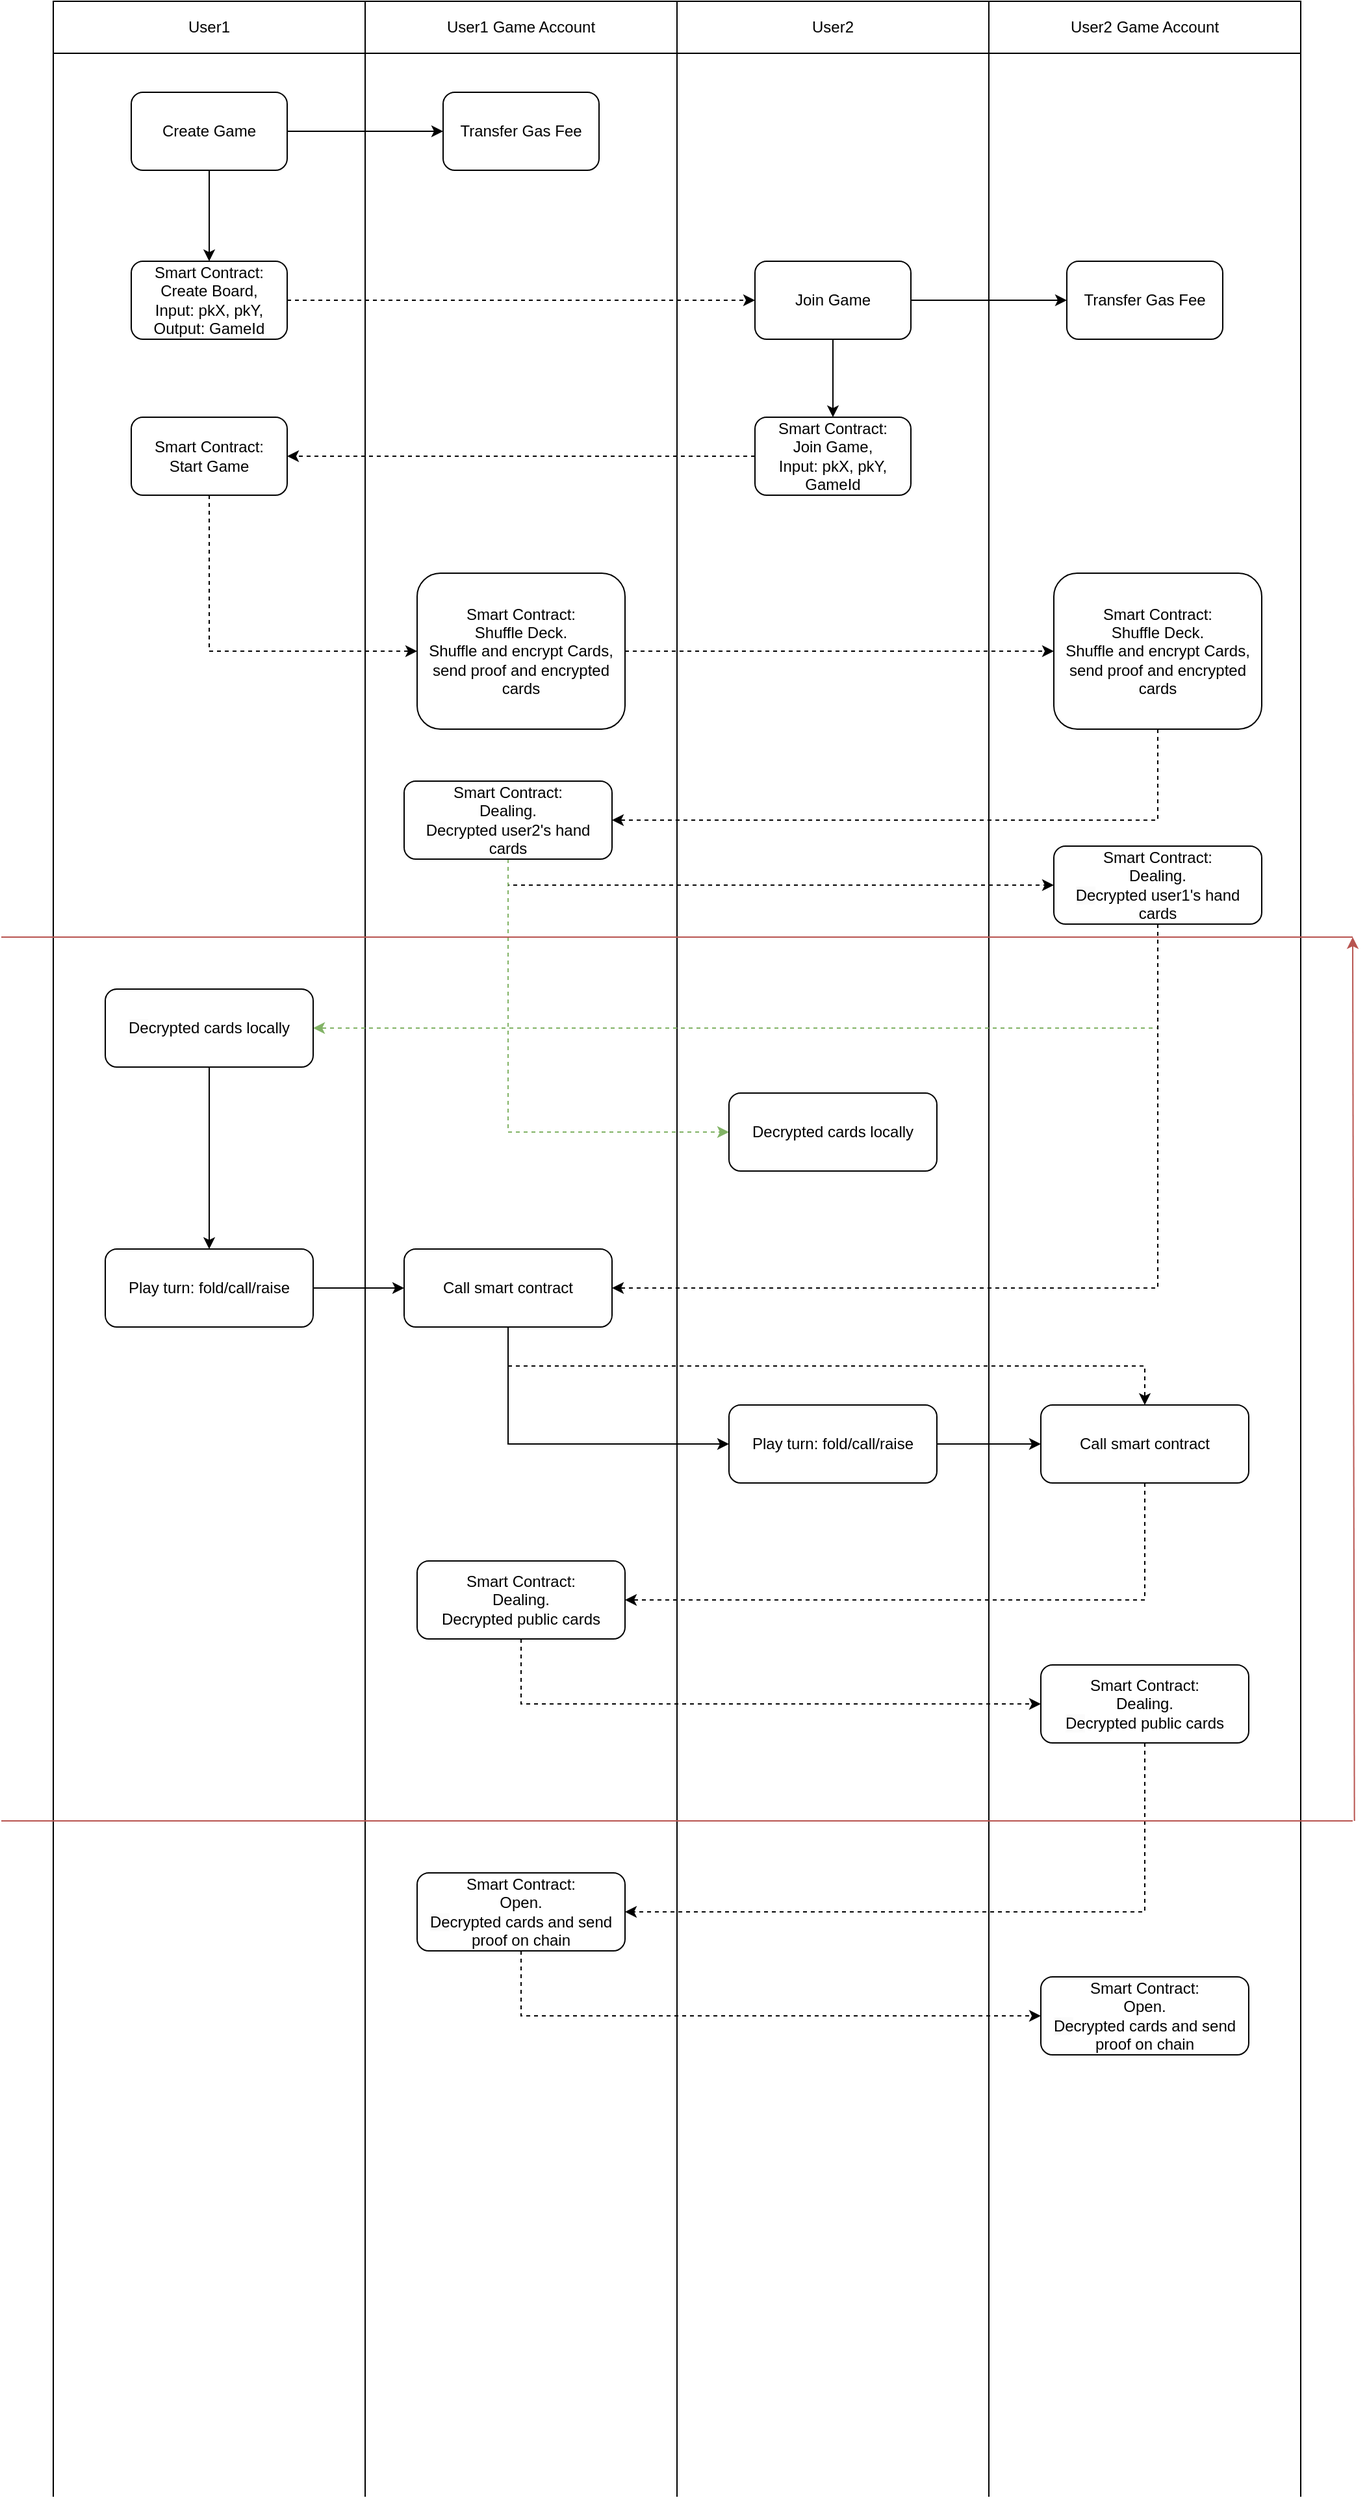 <mxfile version="22.1.11" type="device">
  <diagram name="Page-1" id="7Rp7iIk4cwkabrk9PIKr">
    <mxGraphModel dx="1368" dy="1029" grid="1" gridSize="10" guides="1" tooltips="1" connect="1" arrows="1" fold="1" page="1" pageScale="1" pageWidth="827" pageHeight="1169" math="0" shadow="0">
      <root>
        <mxCell id="0" />
        <mxCell id="1" parent="0" />
        <mxCell id="bbOfw9jiein21ZM9u2ZV-1" value="User1" style="rounded=0;whiteSpace=wrap;html=1;" vertex="1" parent="1">
          <mxGeometry x="80" y="80" width="240" height="40" as="geometry" />
        </mxCell>
        <mxCell id="bbOfw9jiein21ZM9u2ZV-2" value="User1 Game Account" style="rounded=0;whiteSpace=wrap;html=1;" vertex="1" parent="1">
          <mxGeometry x="320" y="80" width="240" height="40" as="geometry" />
        </mxCell>
        <mxCell id="bbOfw9jiein21ZM9u2ZV-3" value="User2" style="rounded=0;whiteSpace=wrap;html=1;" vertex="1" parent="1">
          <mxGeometry x="560" y="80" width="240" height="40" as="geometry" />
        </mxCell>
        <mxCell id="bbOfw9jiein21ZM9u2ZV-4" value="User2 Game Account" style="rounded=0;whiteSpace=wrap;html=1;" vertex="1" parent="1">
          <mxGeometry x="800" y="80" width="240" height="40" as="geometry" />
        </mxCell>
        <mxCell id="bbOfw9jiein21ZM9u2ZV-5" value="" style="endArrow=none;html=1;rounded=0;entryX=0;entryY=1;entryDx=0;entryDy=0;" edge="1" parent="1" target="bbOfw9jiein21ZM9u2ZV-1">
          <mxGeometry width="50" height="50" relative="1" as="geometry">
            <mxPoint x="80" y="2000" as="sourcePoint" />
            <mxPoint x="210" y="370" as="targetPoint" />
          </mxGeometry>
        </mxCell>
        <mxCell id="bbOfw9jiein21ZM9u2ZV-6" value="" style="endArrow=none;html=1;rounded=0;entryX=0;entryY=1;entryDx=0;entryDy=0;" edge="1" parent="1">
          <mxGeometry width="50" height="50" relative="1" as="geometry">
            <mxPoint x="320" y="2000" as="sourcePoint" />
            <mxPoint x="320" y="120" as="targetPoint" />
          </mxGeometry>
        </mxCell>
        <mxCell id="bbOfw9jiein21ZM9u2ZV-7" value="" style="endArrow=none;html=1;rounded=0;entryX=0;entryY=1;entryDx=0;entryDy=0;" edge="1" parent="1">
          <mxGeometry width="50" height="50" relative="1" as="geometry">
            <mxPoint x="560" y="2000" as="sourcePoint" />
            <mxPoint x="560" y="120" as="targetPoint" />
          </mxGeometry>
        </mxCell>
        <mxCell id="bbOfw9jiein21ZM9u2ZV-8" value="" style="endArrow=none;html=1;rounded=0;entryX=0;entryY=1;entryDx=0;entryDy=0;" edge="1" parent="1">
          <mxGeometry width="50" height="50" relative="1" as="geometry">
            <mxPoint x="800" y="2000" as="sourcePoint" />
            <mxPoint x="800" y="120" as="targetPoint" />
          </mxGeometry>
        </mxCell>
        <mxCell id="bbOfw9jiein21ZM9u2ZV-9" value="" style="endArrow=none;html=1;rounded=0;entryX=0;entryY=1;entryDx=0;entryDy=0;" edge="1" parent="1">
          <mxGeometry width="50" height="50" relative="1" as="geometry">
            <mxPoint x="1040" y="2000" as="sourcePoint" />
            <mxPoint x="1040" y="120" as="targetPoint" />
          </mxGeometry>
        </mxCell>
        <mxCell id="bbOfw9jiein21ZM9u2ZV-12" value="" style="edgeStyle=orthogonalEdgeStyle;rounded=0;orthogonalLoop=1;jettySize=auto;html=1;" edge="1" parent="1" source="bbOfw9jiein21ZM9u2ZV-10" target="bbOfw9jiein21ZM9u2ZV-11">
          <mxGeometry relative="1" as="geometry" />
        </mxCell>
        <mxCell id="bbOfw9jiein21ZM9u2ZV-14" value="" style="edgeStyle=orthogonalEdgeStyle;rounded=0;orthogonalLoop=1;jettySize=auto;html=1;" edge="1" parent="1" source="bbOfw9jiein21ZM9u2ZV-10" target="bbOfw9jiein21ZM9u2ZV-13">
          <mxGeometry relative="1" as="geometry" />
        </mxCell>
        <mxCell id="bbOfw9jiein21ZM9u2ZV-10" value="Create Game" style="rounded=1;whiteSpace=wrap;html=1;" vertex="1" parent="1">
          <mxGeometry x="140" y="150" width="120" height="60" as="geometry" />
        </mxCell>
        <mxCell id="bbOfw9jiein21ZM9u2ZV-11" value="Transfer Gas Fee" style="rounded=1;whiteSpace=wrap;html=1;" vertex="1" parent="1">
          <mxGeometry x="380" y="150" width="120" height="60" as="geometry" />
        </mxCell>
        <mxCell id="bbOfw9jiein21ZM9u2ZV-16" value="" style="edgeStyle=orthogonalEdgeStyle;rounded=0;orthogonalLoop=1;jettySize=auto;html=1;dashed=1;" edge="1" parent="1" source="bbOfw9jiein21ZM9u2ZV-13" target="bbOfw9jiein21ZM9u2ZV-15">
          <mxGeometry relative="1" as="geometry" />
        </mxCell>
        <mxCell id="bbOfw9jiein21ZM9u2ZV-13" value="Smart Contract:&lt;br&gt;Create Board,&lt;br&gt;Input: pkX, pkY,&lt;br&gt;Output: GameId" style="rounded=1;whiteSpace=wrap;html=1;" vertex="1" parent="1">
          <mxGeometry x="140" y="280" width="120" height="60" as="geometry" />
        </mxCell>
        <mxCell id="bbOfw9jiein21ZM9u2ZV-18" value="" style="edgeStyle=orthogonalEdgeStyle;rounded=0;orthogonalLoop=1;jettySize=auto;html=1;" edge="1" parent="1" source="bbOfw9jiein21ZM9u2ZV-15" target="bbOfw9jiein21ZM9u2ZV-17">
          <mxGeometry relative="1" as="geometry" />
        </mxCell>
        <mxCell id="bbOfw9jiein21ZM9u2ZV-20" style="edgeStyle=orthogonalEdgeStyle;rounded=0;orthogonalLoop=1;jettySize=auto;html=1;entryX=0.5;entryY=0;entryDx=0;entryDy=0;" edge="1" parent="1" source="bbOfw9jiein21ZM9u2ZV-15" target="bbOfw9jiein21ZM9u2ZV-19">
          <mxGeometry relative="1" as="geometry" />
        </mxCell>
        <mxCell id="bbOfw9jiein21ZM9u2ZV-15" value="Join Game" style="rounded=1;whiteSpace=wrap;html=1;" vertex="1" parent="1">
          <mxGeometry x="620" y="280" width="120" height="60" as="geometry" />
        </mxCell>
        <mxCell id="bbOfw9jiein21ZM9u2ZV-17" value="Transfer Gas Fee" style="rounded=1;whiteSpace=wrap;html=1;" vertex="1" parent="1">
          <mxGeometry x="860" y="280" width="120" height="60" as="geometry" />
        </mxCell>
        <mxCell id="bbOfw9jiein21ZM9u2ZV-22" value="" style="edgeStyle=orthogonalEdgeStyle;rounded=0;orthogonalLoop=1;jettySize=auto;html=1;dashed=1;" edge="1" parent="1" source="bbOfw9jiein21ZM9u2ZV-19" target="bbOfw9jiein21ZM9u2ZV-21">
          <mxGeometry relative="1" as="geometry" />
        </mxCell>
        <mxCell id="bbOfw9jiein21ZM9u2ZV-19" value="Smart Contract:&lt;br&gt;Join Game,&lt;br&gt;Input: pkX, pkY, GameId" style="rounded=1;whiteSpace=wrap;html=1;" vertex="1" parent="1">
          <mxGeometry x="620" y="400" width="120" height="60" as="geometry" />
        </mxCell>
        <mxCell id="bbOfw9jiein21ZM9u2ZV-24" value="" style="edgeStyle=orthogonalEdgeStyle;rounded=0;orthogonalLoop=1;jettySize=auto;html=1;dashed=1;" edge="1" parent="1" source="bbOfw9jiein21ZM9u2ZV-21" target="bbOfw9jiein21ZM9u2ZV-23">
          <mxGeometry relative="1" as="geometry">
            <Array as="points">
              <mxPoint x="200" y="580" />
            </Array>
          </mxGeometry>
        </mxCell>
        <mxCell id="bbOfw9jiein21ZM9u2ZV-21" value="Smart Contract:&lt;br&gt;Start Game" style="rounded=1;whiteSpace=wrap;html=1;" vertex="1" parent="1">
          <mxGeometry x="140" y="400" width="120" height="60" as="geometry" />
        </mxCell>
        <mxCell id="bbOfw9jiein21ZM9u2ZV-26" value="" style="edgeStyle=orthogonalEdgeStyle;rounded=0;orthogonalLoop=1;jettySize=auto;html=1;dashed=1;" edge="1" parent="1" source="bbOfw9jiein21ZM9u2ZV-23" target="bbOfw9jiein21ZM9u2ZV-25">
          <mxGeometry relative="1" as="geometry" />
        </mxCell>
        <mxCell id="bbOfw9jiein21ZM9u2ZV-23" value="&lt;font style=&quot;font-size: 12px;&quot;&gt;Smart Contract:&lt;br&gt;Shuffle Deck.&lt;br&gt;Shuffle and encrypt Cards, s&lt;span style=&quot;background-color: rgb(255, 255, 255);&quot;&gt;end proof and encrypted cards&lt;/span&gt;&lt;/font&gt;" style="rounded=1;whiteSpace=wrap;html=1;" vertex="1" parent="1">
          <mxGeometry x="360" y="520" width="160" height="120" as="geometry" />
        </mxCell>
        <mxCell id="bbOfw9jiein21ZM9u2ZV-28" value="" style="edgeStyle=orthogonalEdgeStyle;rounded=0;orthogonalLoop=1;jettySize=auto;html=1;entryX=1;entryY=0.5;entryDx=0;entryDy=0;dashed=1;" edge="1" parent="1" source="bbOfw9jiein21ZM9u2ZV-25" target="bbOfw9jiein21ZM9u2ZV-27">
          <mxGeometry relative="1" as="geometry">
            <mxPoint x="530" y="740" as="targetPoint" />
            <Array as="points">
              <mxPoint x="930" y="710" />
            </Array>
          </mxGeometry>
        </mxCell>
        <mxCell id="bbOfw9jiein21ZM9u2ZV-25" value="&lt;font style=&quot;font-size: 12px;&quot;&gt;Smart Contract:&lt;br&gt;Shuffle Deck.&lt;br&gt;Shuffle and encrypt Cards, s&lt;span style=&quot;background-color: rgb(255, 255, 255);&quot;&gt;end proof and encrypted cards&lt;/span&gt;&lt;/font&gt;" style="rounded=1;whiteSpace=wrap;html=1;" vertex="1" parent="1">
          <mxGeometry x="850" y="520" width="160" height="120" as="geometry" />
        </mxCell>
        <mxCell id="bbOfw9jiein21ZM9u2ZV-30" value="" style="edgeStyle=orthogonalEdgeStyle;rounded=0;orthogonalLoop=1;jettySize=auto;html=1;dashed=1;entryX=0;entryY=0.5;entryDx=0;entryDy=0;" edge="1" parent="1" source="bbOfw9jiein21ZM9u2ZV-27" target="bbOfw9jiein21ZM9u2ZV-29">
          <mxGeometry relative="1" as="geometry">
            <Array as="points">
              <mxPoint x="430" y="760" />
            </Array>
          </mxGeometry>
        </mxCell>
        <mxCell id="bbOfw9jiein21ZM9u2ZV-34" value="" style="edgeStyle=orthogonalEdgeStyle;rounded=0;orthogonalLoop=1;jettySize=auto;html=1;dashed=1;entryX=0;entryY=0.5;entryDx=0;entryDy=0;fillColor=#d5e8d4;strokeColor=#82b366;" edge="1" parent="1" source="bbOfw9jiein21ZM9u2ZV-27" target="bbOfw9jiein21ZM9u2ZV-33">
          <mxGeometry relative="1" as="geometry">
            <mxPoint x="820" y="960" as="targetPoint" />
            <Array as="points">
              <mxPoint x="430" y="950" />
            </Array>
          </mxGeometry>
        </mxCell>
        <mxCell id="bbOfw9jiein21ZM9u2ZV-27" value="&lt;font style=&quot;font-size: 12px;&quot;&gt;Smart Contract:&lt;br&gt;Dealing.&lt;br&gt;&lt;span style=&quot;background-color: rgb(251, 251, 251);&quot;&gt;De&lt;/span&gt;&lt;span style=&quot;background-color: rgb(255, 255, 255);&quot;&gt;crypted user2&#39;s hand cards&lt;/span&gt;&lt;/font&gt;" style="rounded=1;whiteSpace=wrap;html=1;" vertex="1" parent="1">
          <mxGeometry x="350" y="680" width="160" height="60" as="geometry" />
        </mxCell>
        <mxCell id="bbOfw9jiein21ZM9u2ZV-32" value="" style="edgeStyle=orthogonalEdgeStyle;rounded=0;orthogonalLoop=1;jettySize=auto;html=1;entryX=1;entryY=0.5;entryDx=0;entryDy=0;dashed=1;fillColor=#d5e8d4;strokeColor=#82b366;" edge="1" parent="1" source="bbOfw9jiein21ZM9u2ZV-29" target="bbOfw9jiein21ZM9u2ZV-31">
          <mxGeometry relative="1" as="geometry">
            <mxPoint x="300" y="830" as="targetPoint" />
            <Array as="points">
              <mxPoint x="930" y="870" />
            </Array>
          </mxGeometry>
        </mxCell>
        <mxCell id="bbOfw9jiein21ZM9u2ZV-35" style="edgeStyle=orthogonalEdgeStyle;rounded=0;orthogonalLoop=1;jettySize=auto;html=1;entryX=1;entryY=0.5;entryDx=0;entryDy=0;dashed=1;" edge="1" parent="1" source="bbOfw9jiein21ZM9u2ZV-29" target="bbOfw9jiein21ZM9u2ZV-36">
          <mxGeometry relative="1" as="geometry">
            <mxPoint x="430" y="1110" as="targetPoint" />
            <Array as="points">
              <mxPoint x="930" y="1070" />
            </Array>
          </mxGeometry>
        </mxCell>
        <mxCell id="bbOfw9jiein21ZM9u2ZV-29" value="&lt;font style=&quot;font-size: 12px;&quot;&gt;Smart Contract:&lt;br&gt;Dealing.&lt;br&gt;&lt;span style=&quot;background-color: rgb(251, 251, 251);&quot;&gt;De&lt;/span&gt;&lt;span style=&quot;background-color: rgb(255, 255, 255);&quot;&gt;crypted user1&#39;s hand cards&lt;/span&gt;&lt;/font&gt;" style="rounded=1;whiteSpace=wrap;html=1;" vertex="1" parent="1">
          <mxGeometry x="850" y="730" width="160" height="60" as="geometry" />
        </mxCell>
        <mxCell id="bbOfw9jiein21ZM9u2ZV-38" style="edgeStyle=orthogonalEdgeStyle;rounded=0;orthogonalLoop=1;jettySize=auto;html=1;" edge="1" parent="1" source="bbOfw9jiein21ZM9u2ZV-31" target="bbOfw9jiein21ZM9u2ZV-37">
          <mxGeometry relative="1" as="geometry" />
        </mxCell>
        <mxCell id="bbOfw9jiein21ZM9u2ZV-31" value="&lt;font style=&quot;font-size: 12px;&quot;&gt;&lt;span style=&quot;background-color: rgb(251, 251, 251);&quot;&gt;De&lt;/span&gt;&lt;span style=&quot;background-color: rgb(255, 255, 255);&quot;&gt;crypted cards locally&lt;/span&gt;&lt;/font&gt;" style="rounded=1;whiteSpace=wrap;html=1;" vertex="1" parent="1">
          <mxGeometry x="120" y="840" width="160" height="60" as="geometry" />
        </mxCell>
        <mxCell id="bbOfw9jiein21ZM9u2ZV-33" value="De&lt;span style=&quot;border-color: var(--border-color); background-color: rgb(255, 255, 255);&quot;&gt;crypted cards locally&lt;/span&gt;" style="rounded=1;whiteSpace=wrap;html=1;" vertex="1" parent="1">
          <mxGeometry x="600" y="920" width="160" height="60" as="geometry" />
        </mxCell>
        <mxCell id="bbOfw9jiein21ZM9u2ZV-41" value="" style="edgeStyle=orthogonalEdgeStyle;rounded=0;orthogonalLoop=1;jettySize=auto;html=1;" edge="1" parent="1" source="bbOfw9jiein21ZM9u2ZV-36" target="bbOfw9jiein21ZM9u2ZV-40">
          <mxGeometry relative="1" as="geometry">
            <Array as="points">
              <mxPoint x="430" y="1190" />
            </Array>
          </mxGeometry>
        </mxCell>
        <mxCell id="bbOfw9jiein21ZM9u2ZV-45" style="edgeStyle=orthogonalEdgeStyle;rounded=0;orthogonalLoop=1;jettySize=auto;html=1;entryX=0.5;entryY=0;entryDx=0;entryDy=0;dashed=1;" edge="1" parent="1" source="bbOfw9jiein21ZM9u2ZV-36" target="bbOfw9jiein21ZM9u2ZV-42">
          <mxGeometry relative="1" as="geometry">
            <Array as="points">
              <mxPoint x="430" y="1130" />
              <mxPoint x="920" y="1130" />
            </Array>
          </mxGeometry>
        </mxCell>
        <mxCell id="bbOfw9jiein21ZM9u2ZV-36" value="Call smart contract" style="rounded=1;whiteSpace=wrap;html=1;" vertex="1" parent="1">
          <mxGeometry x="350" y="1040" width="160" height="60" as="geometry" />
        </mxCell>
        <mxCell id="bbOfw9jiein21ZM9u2ZV-39" style="edgeStyle=orthogonalEdgeStyle;rounded=0;orthogonalLoop=1;jettySize=auto;html=1;entryX=0;entryY=0.5;entryDx=0;entryDy=0;" edge="1" parent="1" source="bbOfw9jiein21ZM9u2ZV-37" target="bbOfw9jiein21ZM9u2ZV-36">
          <mxGeometry relative="1" as="geometry" />
        </mxCell>
        <mxCell id="bbOfw9jiein21ZM9u2ZV-37" value="Play turn: fold/call/raise" style="rounded=1;whiteSpace=wrap;html=1;" vertex="1" parent="1">
          <mxGeometry x="120" y="1040" width="160" height="60" as="geometry" />
        </mxCell>
        <mxCell id="bbOfw9jiein21ZM9u2ZV-44" style="edgeStyle=orthogonalEdgeStyle;rounded=0;orthogonalLoop=1;jettySize=auto;html=1;entryX=0;entryY=0.5;entryDx=0;entryDy=0;" edge="1" parent="1" source="bbOfw9jiein21ZM9u2ZV-40" target="bbOfw9jiein21ZM9u2ZV-42">
          <mxGeometry relative="1" as="geometry" />
        </mxCell>
        <mxCell id="bbOfw9jiein21ZM9u2ZV-40" value="Play turn: fold/call/raise" style="rounded=1;whiteSpace=wrap;html=1;" vertex="1" parent="1">
          <mxGeometry x="600" y="1160" width="160" height="60" as="geometry" />
        </mxCell>
        <mxCell id="bbOfw9jiein21ZM9u2ZV-47" style="edgeStyle=orthogonalEdgeStyle;rounded=0;orthogonalLoop=1;jettySize=auto;html=1;entryX=1;entryY=0.5;entryDx=0;entryDy=0;dashed=1;" edge="1" parent="1" source="bbOfw9jiein21ZM9u2ZV-42" target="bbOfw9jiein21ZM9u2ZV-46">
          <mxGeometry relative="1" as="geometry">
            <Array as="points">
              <mxPoint x="920" y="1310" />
            </Array>
          </mxGeometry>
        </mxCell>
        <mxCell id="bbOfw9jiein21ZM9u2ZV-42" value="Call smart contract" style="rounded=1;whiteSpace=wrap;html=1;" vertex="1" parent="1">
          <mxGeometry x="840" y="1160" width="160" height="60" as="geometry" />
        </mxCell>
        <mxCell id="bbOfw9jiein21ZM9u2ZV-49" value="" style="edgeStyle=orthogonalEdgeStyle;rounded=0;orthogonalLoop=1;jettySize=auto;html=1;dashed=1;" edge="1" parent="1" source="bbOfw9jiein21ZM9u2ZV-46" target="bbOfw9jiein21ZM9u2ZV-48">
          <mxGeometry relative="1" as="geometry">
            <Array as="points">
              <mxPoint x="440" y="1390" />
            </Array>
          </mxGeometry>
        </mxCell>
        <mxCell id="bbOfw9jiein21ZM9u2ZV-46" value="&lt;font style=&quot;font-size: 12px;&quot;&gt;Smart Contract:&lt;br&gt;Dealing.&lt;br&gt;&lt;span style=&quot;background-color: rgb(251, 251, 251);&quot;&gt;De&lt;/span&gt;&lt;span style=&quot;background-color: rgb(255, 255, 255);&quot;&gt;crypted public cards&lt;/span&gt;&lt;/font&gt;" style="rounded=1;whiteSpace=wrap;html=1;" vertex="1" parent="1">
          <mxGeometry x="360" y="1280" width="160" height="60" as="geometry" />
        </mxCell>
        <mxCell id="bbOfw9jiein21ZM9u2ZV-56" value="" style="edgeStyle=orthogonalEdgeStyle;rounded=0;orthogonalLoop=1;jettySize=auto;html=1;dashed=1;" edge="1" parent="1" source="bbOfw9jiein21ZM9u2ZV-48" target="bbOfw9jiein21ZM9u2ZV-55">
          <mxGeometry relative="1" as="geometry">
            <Array as="points">
              <mxPoint x="920" y="1550" />
            </Array>
          </mxGeometry>
        </mxCell>
        <mxCell id="bbOfw9jiein21ZM9u2ZV-48" value="&lt;font style=&quot;font-size: 12px;&quot;&gt;Smart Contract:&lt;br&gt;Dealing.&lt;br&gt;&lt;span style=&quot;background-color: rgb(251, 251, 251);&quot;&gt;De&lt;/span&gt;&lt;span style=&quot;background-color: rgb(255, 255, 255);&quot;&gt;crypted public cards&lt;/span&gt;&lt;/font&gt;" style="rounded=1;whiteSpace=wrap;html=1;" vertex="1" parent="1">
          <mxGeometry x="840" y="1360" width="160" height="60" as="geometry" />
        </mxCell>
        <mxCell id="bbOfw9jiein21ZM9u2ZV-50" value="" style="endArrow=none;html=1;rounded=0;fillColor=#f8cecc;strokeColor=#b85450;" edge="1" parent="1">
          <mxGeometry width="50" height="50" relative="1" as="geometry">
            <mxPoint x="40" y="800" as="sourcePoint" />
            <mxPoint x="1080" y="800" as="targetPoint" />
          </mxGeometry>
        </mxCell>
        <mxCell id="bbOfw9jiein21ZM9u2ZV-51" value="" style="endArrow=none;html=1;rounded=0;fillColor=#f8cecc;strokeColor=#b85450;" edge="1" parent="1">
          <mxGeometry width="50" height="50" relative="1" as="geometry">
            <mxPoint x="40" y="1480" as="sourcePoint" />
            <mxPoint x="1080" y="1480" as="targetPoint" />
          </mxGeometry>
        </mxCell>
        <mxCell id="bbOfw9jiein21ZM9u2ZV-52" value="" style="endArrow=classic;html=1;rounded=0;fillColor=#f8cecc;strokeColor=#b85450;" edge="1" parent="1">
          <mxGeometry width="50" height="50" relative="1" as="geometry">
            <mxPoint x="1081.333" y="1480" as="sourcePoint" />
            <mxPoint x="1080" y="800" as="targetPoint" />
          </mxGeometry>
        </mxCell>
        <mxCell id="bbOfw9jiein21ZM9u2ZV-58" value="" style="edgeStyle=orthogonalEdgeStyle;rounded=0;orthogonalLoop=1;jettySize=auto;html=1;dashed=1;" edge="1" parent="1" source="bbOfw9jiein21ZM9u2ZV-55" target="bbOfw9jiein21ZM9u2ZV-57">
          <mxGeometry relative="1" as="geometry">
            <Array as="points">
              <mxPoint x="440" y="1630" />
            </Array>
          </mxGeometry>
        </mxCell>
        <mxCell id="bbOfw9jiein21ZM9u2ZV-55" value="&lt;font style=&quot;font-size: 12px;&quot;&gt;Smart Contract:&lt;br&gt;Open.&lt;br&gt;&lt;span style=&quot;background-color: rgb(251, 251, 251);&quot;&gt;De&lt;/span&gt;&lt;span style=&quot;background-color: rgb(255, 255, 255);&quot;&gt;crypted cards and send proof on chain&lt;/span&gt;&lt;/font&gt;" style="rounded=1;whiteSpace=wrap;html=1;" vertex="1" parent="1">
          <mxGeometry x="360" y="1520" width="160" height="60" as="geometry" />
        </mxCell>
        <mxCell id="bbOfw9jiein21ZM9u2ZV-57" value="&lt;font style=&quot;font-size: 12px;&quot;&gt;Smart Contract:&lt;br&gt;Open.&lt;br&gt;&lt;span style=&quot;background-color: rgb(251, 251, 251);&quot;&gt;De&lt;/span&gt;&lt;span style=&quot;background-color: rgb(255, 255, 255);&quot;&gt;crypted cards and send proof on chain&lt;/span&gt;&lt;/font&gt;" style="rounded=1;whiteSpace=wrap;html=1;" vertex="1" parent="1">
          <mxGeometry x="840" y="1600" width="160" height="60" as="geometry" />
        </mxCell>
      </root>
    </mxGraphModel>
  </diagram>
</mxfile>
